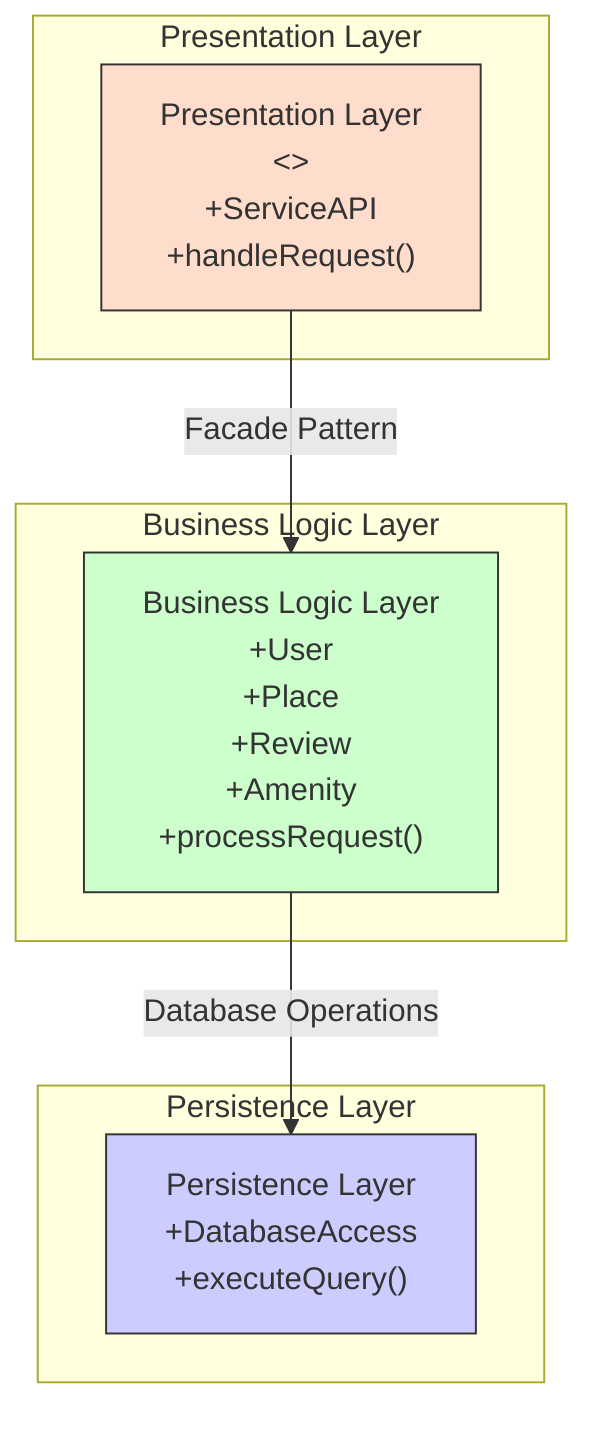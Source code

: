 graph TD

%% Diagram for task 0
%% Vertical Layered Architecture showing Facade pattern

%% Here are the layers with the contents
A["Presentation Layer\n<<Interface>>\n+ServiceAPI\n+handleRequest()"]
B["Business Logic Layer\n+User\n+Place\n+Review\n+Amenity\n+processRequest()"]
C["Persistence Layer\n+DatabaseAccess\n+executeQuery()"]

%% Relationships between the layers
A -->|"Facade Pattern"| B
B -->|"Database Operations"| C

%% Titles in the layer boxes
subgraph Layer_1 ["Presentation Layer"]
    A
end

subgraph Layer_2 ["Business Logic Layer"]
    B
end

subgraph Layer_3 ["Persistence Layer"]
    C
end

%% Styling the diagram using mermaid because im extra
classDef presentation fill:#ffddcc,stroke:#333,stroke-width:1px
classDef business fill:#ccffcc,stroke:#333,stroke-width:1px
classDef persistence fill:#ccccff,stroke:#333,stroke-width:1px

class A presentation
class B business
class C persistence